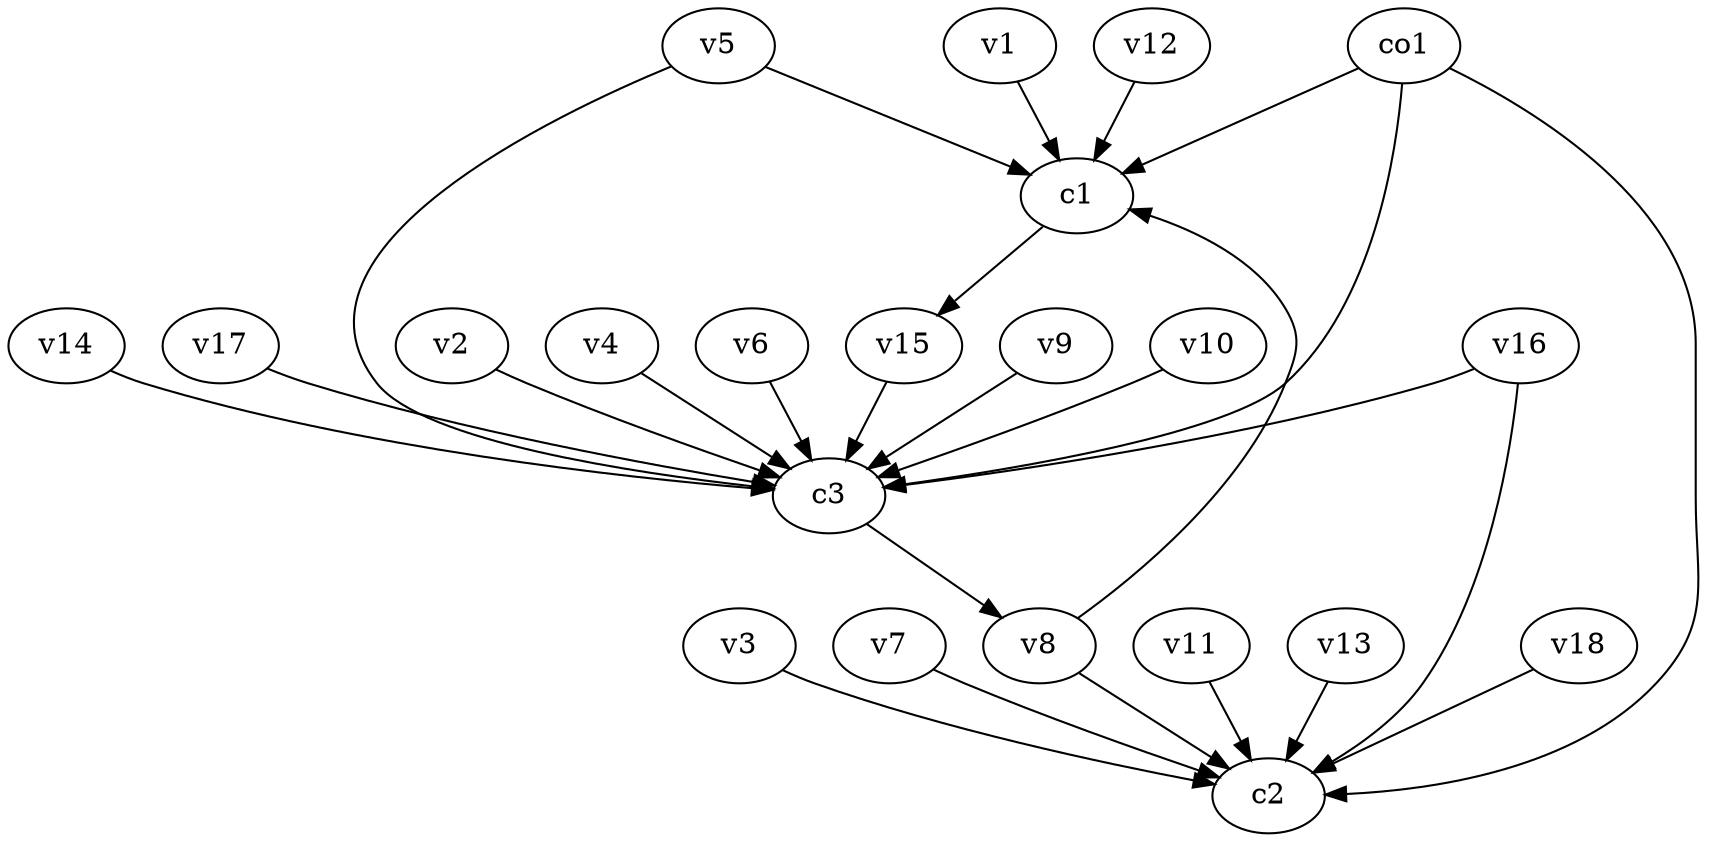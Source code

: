 strict digraph  {
c1;
c2;
c3;
v1;
v2;
v3;
v4;
v5;
v6;
v7;
v8;
v9;
v10;
v11;
v12;
v13;
v14;
v15;
v16;
v17;
v18;
co1;
c1 -> v15  [weight=1];
c3 -> v8  [weight=1];
v1 -> c1  [weight=1];
v2 -> c3  [weight=1];
v3 -> c2  [weight=1];
v4 -> c3  [weight=1];
v5 -> c1  [weight=1];
v5 -> c3  [weight=1];
v6 -> c3  [weight=1];
v7 -> c2  [weight=1];
v8 -> c2  [weight=1];
v8 -> c1  [weight=1];
v9 -> c3  [weight=1];
v10 -> c3  [weight=1];
v11 -> c2  [weight=1];
v12 -> c1  [weight=1];
v13 -> c2  [weight=1];
v14 -> c3  [weight=1];
v15 -> c3  [weight=1];
v16 -> c3  [weight=1];
v16 -> c2  [weight=1];
v17 -> c3  [weight=1];
v18 -> c2  [weight=1];
co1 -> c3  [weight=1];
co1 -> c2  [weight=1];
co1 -> c1  [weight=1];
}
